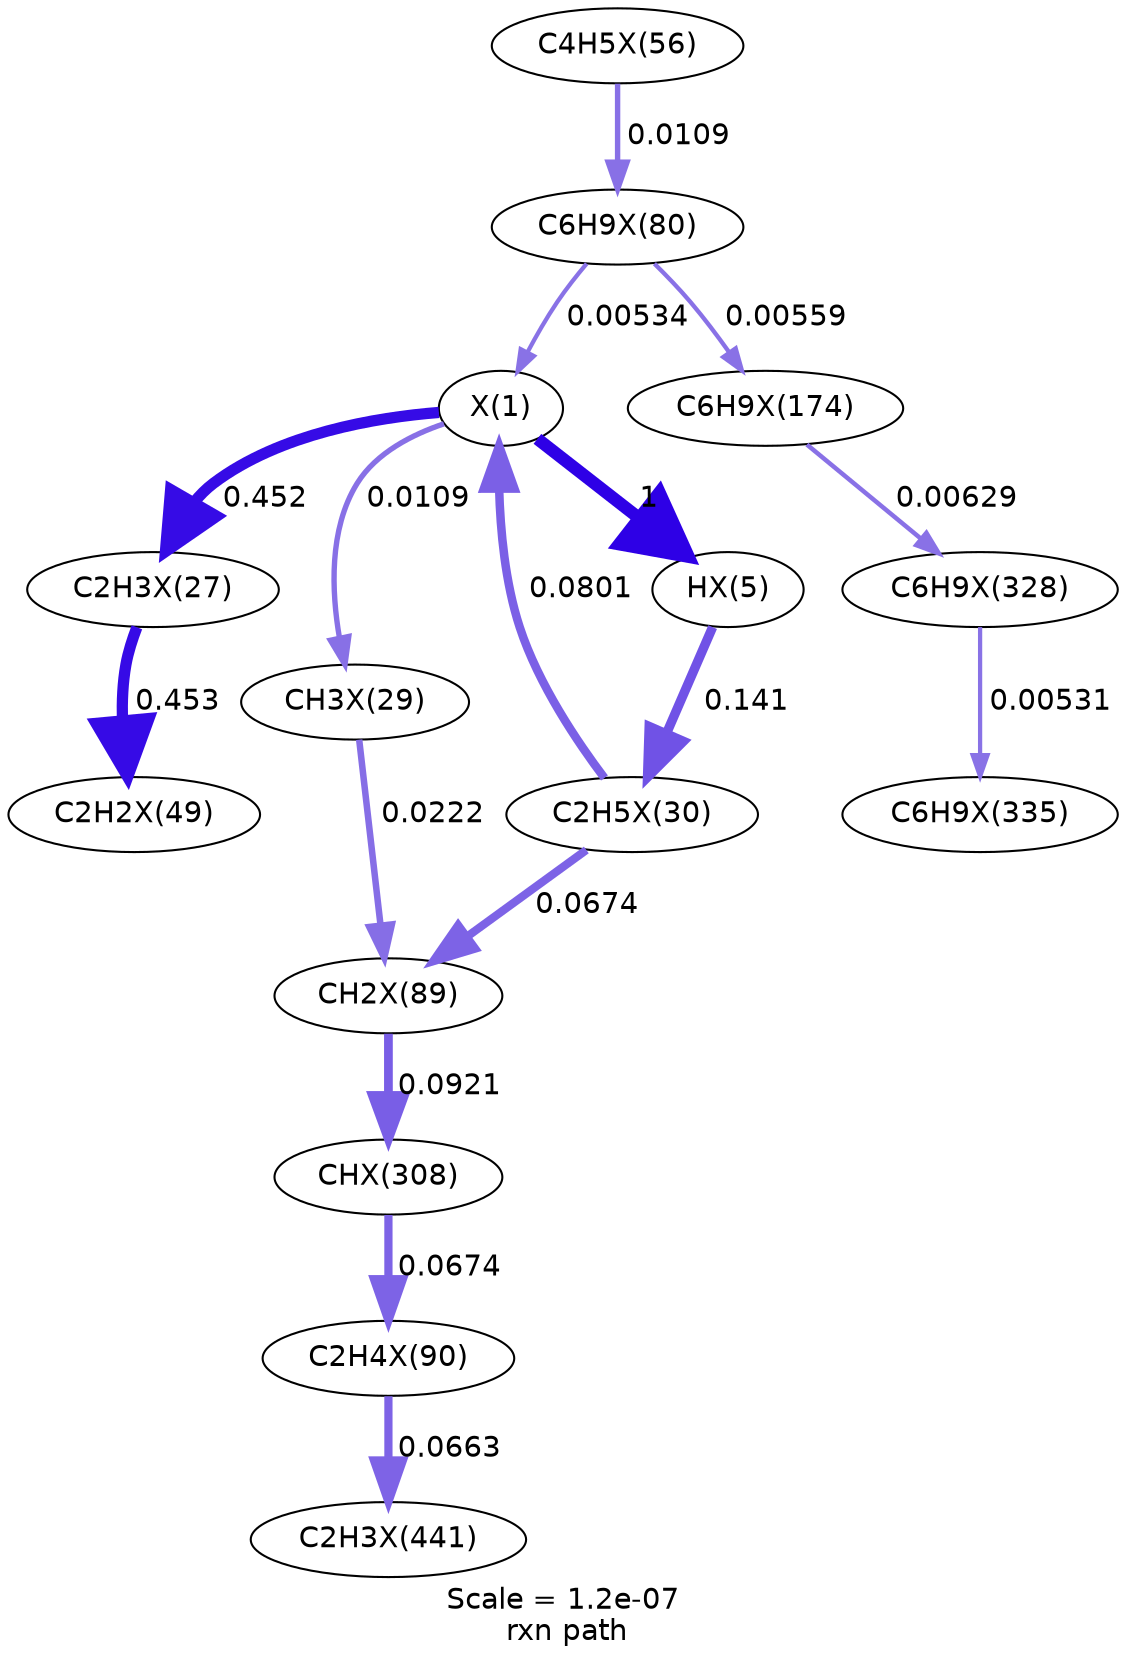 digraph reaction_paths {
center=1;
s16 -> s17[fontname="Helvetica", style="setlinewidth(6)", arrowsize=3, color="0.7, 1.5, 0.9"
, label=" 1"];
s16 -> s18[fontname="Helvetica", style="setlinewidth(5.4)", arrowsize=2.7, color="0.7, 0.952, 0.9"
, label=" 0.452"];
s20 -> s16[fontname="Helvetica", style="setlinewidth(4.09)", arrowsize=2.05, color="0.7, 0.58, 0.9"
, label=" 0.0801"];
s31 -> s16[fontname="Helvetica", style="setlinewidth(2.05)", arrowsize=1.02, color="0.7, 0.505, 0.9"
, label=" 0.00534"];
s16 -> s19[fontname="Helvetica", style="setlinewidth(2.59)", arrowsize=1.29, color="0.7, 0.511, 0.9"
, label=" 0.0109"];
s17 -> s20[fontname="Helvetica", style="setlinewidth(4.52)", arrowsize=2.26, color="0.7, 0.641, 0.9"
, label=" 0.141"];
s18 -> s27[fontname="Helvetica", style="setlinewidth(5.4)", arrowsize=2.7, color="0.7, 0.953, 0.9"
, label=" 0.453"];
s28 -> s31[fontname="Helvetica", style="setlinewidth(2.59)", arrowsize=1.3, color="0.7, 0.511, 0.9"
, label=" 0.0109"];
s20 -> s32[fontname="Helvetica", style="setlinewidth(3.96)", arrowsize=1.98, color="0.7, 0.567, 0.9"
, label=" 0.0674"];
s31 -> s37[fontname="Helvetica", style="setlinewidth(2.08)", arrowsize=1.04, color="0.7, 0.506, 0.9"
, label=" 0.00559"];
s19 -> s32[fontname="Helvetica", style="setlinewidth(3.13)", arrowsize=1.56, color="0.7, 0.522, 0.9"
, label=" 0.0222"];
s32 -> s39[fontname="Helvetica", style="setlinewidth(4.2)", arrowsize=2.1, color="0.7, 0.592, 0.9"
, label=" 0.0921"];
s39 -> s33[fontname="Helvetica", style="setlinewidth(3.96)", arrowsize=1.98, color="0.7, 0.567, 0.9"
, label=" 0.0674"];
s33 -> s52[fontname="Helvetica", style="setlinewidth(3.95)", arrowsize=1.98, color="0.7, 0.566, 0.9"
, label=" 0.0663"];
s37 -> s41[fontname="Helvetica", style="setlinewidth(2.17)", arrowsize=1.09, color="0.7, 0.506, 0.9"
, label=" 0.00629"];
s41 -> s45[fontname="Helvetica", style="setlinewidth(2.04)", arrowsize=1.02, color="0.7, 0.505, 0.9"
, label=" 0.00531"];
s16 [ fontname="Helvetica", label="X(1)"];
s17 [ fontname="Helvetica", label="HX(5)"];
s18 [ fontname="Helvetica", label="C2H3X(27)"];
s19 [ fontname="Helvetica", label="CH3X(29)"];
s20 [ fontname="Helvetica", label="C2H5X(30)"];
s27 [ fontname="Helvetica", label="C2H2X(49)"];
s28 [ fontname="Helvetica", label="C4H5X(56)"];
s31 [ fontname="Helvetica", label="C6H9X(80)"];
s32 [ fontname="Helvetica", label="CH2X(89)"];
s33 [ fontname="Helvetica", label="C2H4X(90)"];
s37 [ fontname="Helvetica", label="C6H9X(174)"];
s39 [ fontname="Helvetica", label="CHX(308)"];
s41 [ fontname="Helvetica", label="C6H9X(328)"];
s45 [ fontname="Helvetica", label="C6H9X(335)"];
s52 [ fontname="Helvetica", label="C2H3X(441)"];
 label = "Scale = 1.2e-07\l rxn path";
 fontname = "Helvetica";
}
